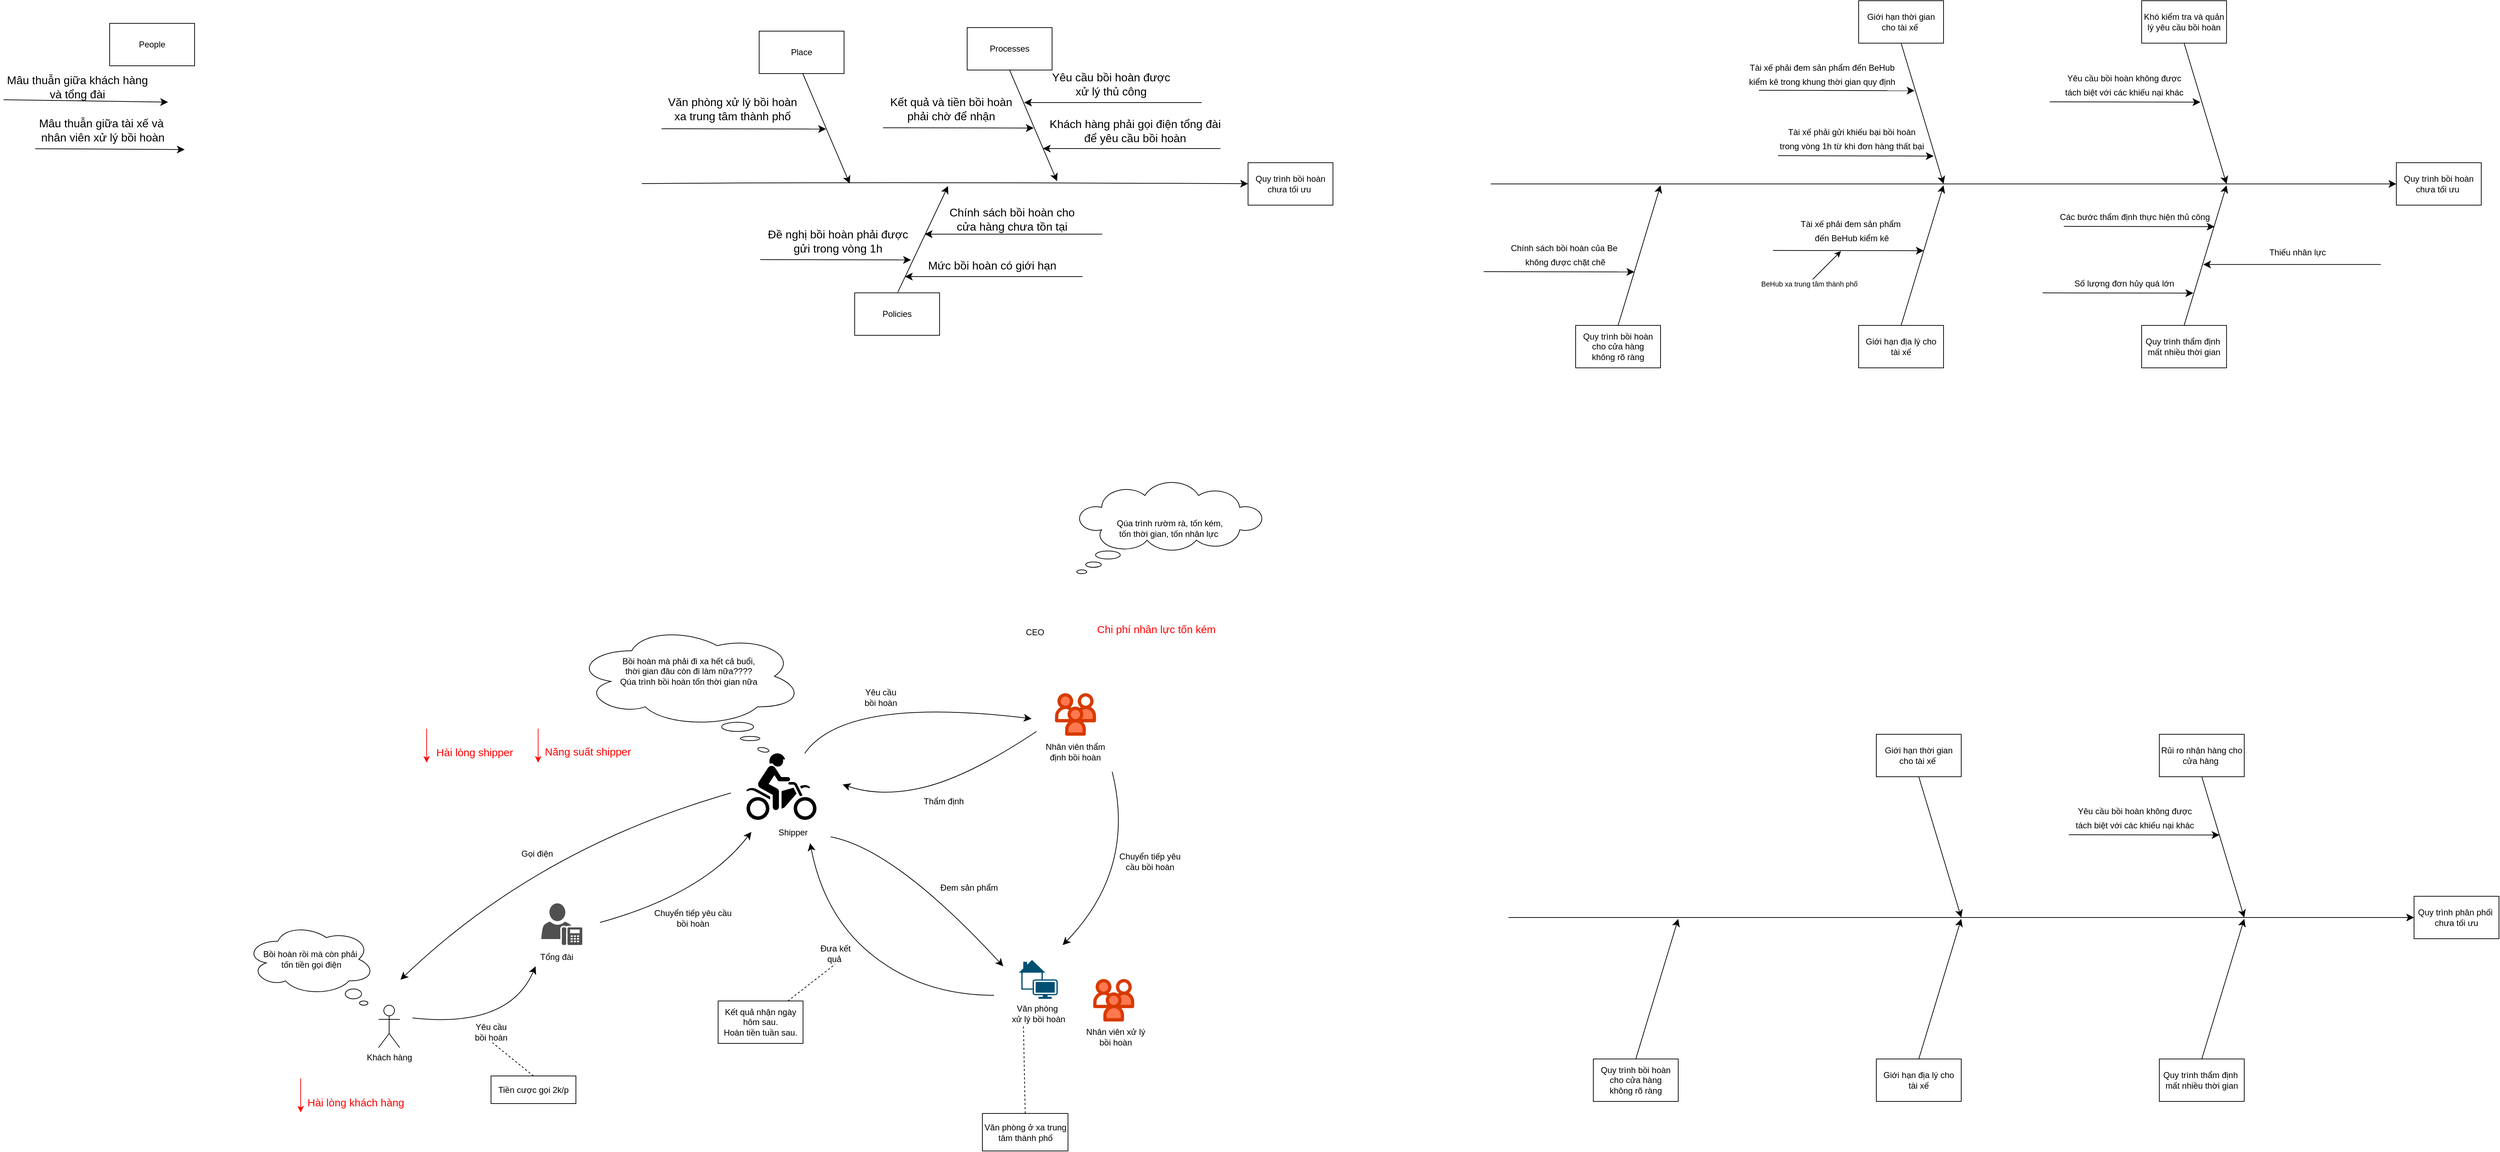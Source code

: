 <mxfile version="26.1.3">
  <diagram name="Page-1" id="skMmWQSyblpexci2RbYU">
    <mxGraphModel dx="2973" dy="1075" grid="1" gridSize="10" guides="1" tooltips="1" connect="1" arrows="1" fold="1" page="0" pageScale="1" pageWidth="850" pageHeight="1100" math="0" shadow="0">
      <root>
        <mxCell id="0" />
        <mxCell id="1" parent="0" />
        <mxCell id="IP3LngXVH1wphO-wjGAb-1" value="Quy trình bồi hoàn chưa tối ưu&amp;nbsp;" style="rounded=0;whiteSpace=wrap;html=1;" parent="1" vertex="1">
          <mxGeometry x="457" y="210" width="120" height="60" as="geometry" />
        </mxCell>
        <mxCell id="IP3LngXVH1wphO-wjGAb-5" value="" style="endArrow=classic;html=1;rounded=0;fontSize=12;startSize=8;endSize=8;curved=1;" parent="1" target="IP3LngXVH1wphO-wjGAb-1" edge="1">
          <mxGeometry width="50" height="50" relative="1" as="geometry">
            <mxPoint x="-400" y="239.528" as="sourcePoint" />
            <mxPoint x="-24" y="104" as="targetPoint" />
            <Array as="points">
              <mxPoint x="-79" y="237" />
            </Array>
          </mxGeometry>
        </mxCell>
        <mxCell id="IP3LngXVH1wphO-wjGAb-7" value="People" style="rounded=0;whiteSpace=wrap;html=1;" parent="1" vertex="1">
          <mxGeometry x="-1152" y="13" width="120" height="60" as="geometry" />
        </mxCell>
        <mxCell id="IP3LngXVH1wphO-wjGAb-8" value="Processes" style="rounded=0;whiteSpace=wrap;html=1;" parent="1" vertex="1">
          <mxGeometry x="60" y="19" width="120" height="60" as="geometry" />
        </mxCell>
        <mxCell id="IP3LngXVH1wphO-wjGAb-10" value="" style="endArrow=classic;html=1;rounded=0;fontSize=12;startSize=8;endSize=8;curved=1;exitX=0.5;exitY=1;exitDx=0;exitDy=0;" parent="1" source="IP3LngXVH1wphO-wjGAb-8" edge="1">
          <mxGeometry width="50" height="50" relative="1" as="geometry">
            <mxPoint x="335" y="122" as="sourcePoint" />
            <mxPoint x="187" y="236" as="targetPoint" />
          </mxGeometry>
        </mxCell>
        <mxCell id="IP3LngXVH1wphO-wjGAb-11" value="" style="endArrow=classic;html=1;rounded=0;fontSize=12;startSize=8;endSize=8;curved=1;" parent="1" edge="1">
          <mxGeometry width="50" height="50" relative="1" as="geometry">
            <mxPoint x="391.5" y="125" as="sourcePoint" />
            <mxPoint x="140.5" y="125" as="targetPoint" />
          </mxGeometry>
        </mxCell>
        <mxCell id="IP3LngXVH1wphO-wjGAb-12" value="Yêu cầu bồi hoàn được&lt;br&gt;xử lý thủ công" style="text;html=1;align=center;verticalAlign=middle;resizable=0;points=[];autosize=1;strokeColor=none;fillColor=none;fontSize=16;" parent="1" vertex="1">
          <mxGeometry x="170.5" y="74" width="185" height="50" as="geometry" />
        </mxCell>
        <mxCell id="IP3LngXVH1wphO-wjGAb-14" value="Mâu thuẫn giữa khách hàng &lt;br&gt;và tổng đài" style="text;html=1;align=center;verticalAlign=middle;resizable=0;points=[];autosize=1;strokeColor=none;fillColor=none;fontSize=16;" parent="1" vertex="1">
          <mxGeometry x="-1307" y="78" width="217" height="50" as="geometry" />
        </mxCell>
        <mxCell id="IP3LngXVH1wphO-wjGAb-15" value="" style="endArrow=classic;html=1;rounded=0;fontSize=12;startSize=8;endSize=8;curved=1;" parent="1" edge="1">
          <mxGeometry width="50" height="50" relative="1" as="geometry">
            <mxPoint x="418" y="190" as="sourcePoint" />
            <mxPoint x="167" y="190" as="targetPoint" />
          </mxGeometry>
        </mxCell>
        <mxCell id="IP3LngXVH1wphO-wjGAb-21" value="" style="endArrow=classic;html=1;rounded=0;fontSize=12;startSize=8;endSize=8;curved=1;" parent="1" edge="1">
          <mxGeometry width="50" height="50" relative="1" as="geometry">
            <mxPoint x="-59" y="160.6" as="sourcePoint" />
            <mxPoint x="154" y="161.01" as="targetPoint" />
          </mxGeometry>
        </mxCell>
        <mxCell id="IP3LngXVH1wphO-wjGAb-22" value="Chính sách bồi hoàn cho&lt;br&gt;cửa hàng chưa tồn tại" style="text;html=1;align=center;verticalAlign=middle;resizable=0;points=[];autosize=1;strokeColor=none;fillColor=none;fontSize=16;" parent="1" vertex="1">
          <mxGeometry x="25" y="265" width="195" height="50" as="geometry" />
        </mxCell>
        <mxCell id="IP3LngXVH1wphO-wjGAb-27" value="Kết quả và tiền bồi hoàn &lt;br&gt;phải&amp;nbsp;chờ để nhận" style="text;html=1;align=center;verticalAlign=middle;resizable=0;points=[];autosize=1;strokeColor=none;fillColor=none;fontSize=16;" parent="1" vertex="1">
          <mxGeometry x="-59" y="109" width="191" height="50" as="geometry" />
        </mxCell>
        <mxCell id="IP3LngXVH1wphO-wjGAb-32" value="Khách hàng phải gọi điện tổng đài&lt;br&gt;để yêu cầu bồi hoàn" style="text;html=1;align=center;verticalAlign=middle;resizable=0;points=[];autosize=1;strokeColor=none;fillColor=none;fontSize=16;" parent="1" vertex="1">
          <mxGeometry x="167" y="140" width="260" height="50" as="geometry" />
        </mxCell>
        <mxCell id="IP3LngXVH1wphO-wjGAb-35" value="" style="endArrow=classic;html=1;rounded=0;fontSize=12;startSize=8;endSize=8;curved=1;" parent="1" edge="1">
          <mxGeometry width="50" height="50" relative="1" as="geometry">
            <mxPoint x="-1302" y="121" as="sourcePoint" />
            <mxPoint x="-1069.5" y="124.41" as="targetPoint" />
          </mxGeometry>
        </mxCell>
        <mxCell id="IP3LngXVH1wphO-wjGAb-36" value="" style="endArrow=classic;html=1;rounded=0;fontSize=12;startSize=8;endSize=8;curved=1;exitX=0.024;exitY=1.025;exitDx=0;exitDy=0;exitPerimeter=0;" parent="1" source="IP3LngXVH1wphO-wjGAb-37" edge="1">
          <mxGeometry width="50" height="50" relative="1" as="geometry">
            <mxPoint x="-1361" y="191" as="sourcePoint" />
            <mxPoint x="-1046" y="191.41" as="targetPoint" />
          </mxGeometry>
        </mxCell>
        <mxCell id="IP3LngXVH1wphO-wjGAb-37" value="Mâu thuẫn giữa tài xế và&amp;nbsp;&lt;br&gt;nhân viên xử lý bồi hoàn" style="text;html=1;align=center;verticalAlign=middle;resizable=0;points=[];autosize=1;strokeColor=none;fillColor=none;fontSize=16;" parent="1" vertex="1">
          <mxGeometry x="-1262" y="139" width="199" height="50" as="geometry" />
        </mxCell>
        <mxCell id="IP3LngXVH1wphO-wjGAb-39" value="Khách hàng" style="shape=umlActor;verticalLabelPosition=bottom;verticalAlign=top;html=1;outlineConnect=0;" parent="1" vertex="1">
          <mxGeometry x="-772" y="1401" width="30" height="60" as="geometry" />
        </mxCell>
        <mxCell id="IP3LngXVH1wphO-wjGAb-44" value="" style="sketch=0;pointerEvents=1;shadow=0;dashed=0;html=1;strokeColor=none;fillColor=#505050;labelPosition=center;verticalLabelPosition=bottom;verticalAlign=top;outlineConnect=0;align=center;shape=mxgraph.office.users.um_enabled_user;" parent="1" vertex="1">
          <mxGeometry x="-542" y="1257" width="58" height="59" as="geometry" />
        </mxCell>
        <mxCell id="IP3LngXVH1wphO-wjGAb-51" value="Tổng đài" style="text;html=1;align=center;verticalAlign=middle;whiteSpace=wrap;rounded=0;" parent="1" vertex="1">
          <mxGeometry x="-550" y="1320" width="60" height="26" as="geometry" />
        </mxCell>
        <mxCell id="IP3LngXVH1wphO-wjGAb-52" value="" style="endArrow=classic;html=1;rounded=0;fontSize=12;startSize=8;endSize=8;curved=1;entryX=0;entryY=1;entryDx=0;entryDy=0;" parent="1" target="IP3LngXVH1wphO-wjGAb-51" edge="1">
          <mxGeometry width="50" height="50" relative="1" as="geometry">
            <mxPoint x="-724" y="1419" as="sourcePoint" />
            <mxPoint x="-631" y="1392" as="targetPoint" />
            <Array as="points">
              <mxPoint x="-588" y="1434" />
            </Array>
          </mxGeometry>
        </mxCell>
        <mxCell id="IP3LngXVH1wphO-wjGAb-53" value="Yêu cầu&amp;nbsp;&lt;br&gt;bồi hoàn&amp;nbsp;" style="text;html=1;align=center;verticalAlign=middle;whiteSpace=wrap;rounded=0;" parent="1" vertex="1">
          <mxGeometry x="-641" y="1424" width="60" height="30" as="geometry" />
        </mxCell>
        <mxCell id="IP3LngXVH1wphO-wjGAb-55" value="" style="shape=mxgraph.signs.sports.dirt_bike;html=1;pointerEvents=1;fillColor=#000000;strokeColor=none;verticalLabelPosition=bottom;verticalAlign=top;align=center;" parent="1" vertex="1">
          <mxGeometry x="-252" y="1045" width="99" height="94" as="geometry" />
        </mxCell>
        <mxCell id="IP3LngXVH1wphO-wjGAb-56" value="Shipper" style="text;html=1;align=center;verticalAlign=middle;whiteSpace=wrap;rounded=0;" parent="1" vertex="1">
          <mxGeometry x="-216.5" y="1142" width="60" height="30" as="geometry" />
        </mxCell>
        <mxCell id="U_PIkrMg_ZQXYNeByQK9-1" value="" style="verticalLabelPosition=bottom;aspect=fixed;html=1;shape=mxgraph.salesforce.employees;" parent="1" vertex="1">
          <mxGeometry x="238" y="1364" width="58.2" height="60" as="geometry" />
        </mxCell>
        <mxCell id="U_PIkrMg_ZQXYNeByQK9-2" value="" style="verticalLabelPosition=bottom;aspect=fixed;html=1;shape=mxgraph.salesforce.employees;" parent="1" vertex="1">
          <mxGeometry x="184" y="960" width="58.2" height="60" as="geometry" />
        </mxCell>
        <mxCell id="U_PIkrMg_ZQXYNeByQK9-3" value="Nhân viên thẩm định bồi hoàn" style="text;html=1;align=center;verticalAlign=middle;whiteSpace=wrap;rounded=0;" parent="1" vertex="1">
          <mxGeometry x="168.1" y="1028" width="90" height="30" as="geometry" />
        </mxCell>
        <mxCell id="U_PIkrMg_ZQXYNeByQK9-6" value="" style="endArrow=classic;html=1;rounded=0;fontSize=12;startSize=8;endSize=8;curved=1;" parent="1" source="IP3LngXVH1wphO-wjGAb-55" edge="1">
          <mxGeometry width="50" height="50" relative="1" as="geometry">
            <mxPoint x="-147" y="1041" as="sourcePoint" />
            <mxPoint x="151" y="996" as="targetPoint" />
            <Array as="points">
              <mxPoint x="-113" y="964" />
            </Array>
          </mxGeometry>
        </mxCell>
        <mxCell id="U_PIkrMg_ZQXYNeByQK9-7" value="Yêu cầu bồi hoàn" style="text;html=1;align=center;verticalAlign=middle;whiteSpace=wrap;rounded=0;" parent="1" vertex="1">
          <mxGeometry x="-92" y="951" width="60" height="30" as="geometry" />
        </mxCell>
        <mxCell id="U_PIkrMg_ZQXYNeByQK9-8" value="" style="endArrow=classic;html=1;rounded=0;fontSize=12;startSize=8;endSize=8;curved=1;" parent="1" edge="1">
          <mxGeometry width="50" height="50" relative="1" as="geometry">
            <mxPoint x="158" y="1014" as="sourcePoint" />
            <mxPoint x="-116" y="1089" as="targetPoint" />
            <Array as="points">
              <mxPoint x="65" y="1076" />
              <mxPoint x="-60" y="1108" />
            </Array>
          </mxGeometry>
        </mxCell>
        <mxCell id="U_PIkrMg_ZQXYNeByQK9-9" value="Thẩm định" style="text;html=1;align=center;verticalAlign=middle;whiteSpace=wrap;rounded=0;" parent="1" vertex="1">
          <mxGeometry x="-3" y="1098" width="60" height="30" as="geometry" />
        </mxCell>
        <mxCell id="U_PIkrMg_ZQXYNeByQK9-10" value="Nhân viên xử lý bồi hoàn" style="text;html=1;align=center;verticalAlign=middle;whiteSpace=wrap;rounded=0;" parent="1" vertex="1">
          <mxGeometry x="219" y="1431" width="102" height="30" as="geometry" />
        </mxCell>
        <mxCell id="U_PIkrMg_ZQXYNeByQK9-17" value="" style="endArrow=classic;html=1;rounded=0;fontSize=12;startSize=8;endSize=8;curved=1;" parent="1" edge="1">
          <mxGeometry width="50" height="50" relative="1" as="geometry">
            <mxPoint x="265" y="1071" as="sourcePoint" />
            <mxPoint x="195" y="1316" as="targetPoint" />
            <Array as="points">
              <mxPoint x="299" y="1209" />
            </Array>
          </mxGeometry>
        </mxCell>
        <mxCell id="U_PIkrMg_ZQXYNeByQK9-19" value="Chuyển tiếp yêu cầu bồi hoàn" style="text;html=1;align=center;verticalAlign=middle;whiteSpace=wrap;rounded=0;" parent="1" vertex="1">
          <mxGeometry x="269" y="1183" width="99" height="30" as="geometry" />
        </mxCell>
        <mxCell id="U_PIkrMg_ZQXYNeByQK9-20" value="" style="endArrow=classic;html=1;rounded=0;fontSize=12;startSize=8;endSize=8;curved=1;" parent="1" edge="1">
          <mxGeometry width="50" height="50" relative="1" as="geometry">
            <mxPoint x="-133" y="1163" as="sourcePoint" />
            <mxPoint x="111" y="1346" as="targetPoint" />
            <Array as="points">
              <mxPoint x="-42" y="1180" />
            </Array>
          </mxGeometry>
        </mxCell>
        <mxCell id="U_PIkrMg_ZQXYNeByQK9-23" value="Đem sản phẩm&amp;nbsp;" style="text;html=1;align=center;verticalAlign=middle;resizable=0;points=[];autosize=1;strokeColor=none;fillColor=none;" parent="1" vertex="1">
          <mxGeometry x="12" y="1222" width="103" height="26" as="geometry" />
        </mxCell>
        <mxCell id="U_PIkrMg_ZQXYNeByQK9-24" value="" style="endArrow=classic;html=1;rounded=0;fontSize=12;startSize=8;endSize=8;curved=1;" parent="1" edge="1">
          <mxGeometry width="50" height="50" relative="1" as="geometry">
            <mxPoint x="98" y="1387" as="sourcePoint" />
            <mxPoint x="-162" y="1172" as="targetPoint" />
            <Array as="points">
              <mxPoint y="1387" />
              <mxPoint x="-141" y="1279" />
            </Array>
          </mxGeometry>
        </mxCell>
        <mxCell id="U_PIkrMg_ZQXYNeByQK9-27" value="Đưa kết quả&amp;nbsp;" style="text;html=1;align=center;verticalAlign=middle;whiteSpace=wrap;rounded=0;" parent="1" vertex="1">
          <mxGeometry x="-156.5" y="1313" width="60" height="30" as="geometry" />
        </mxCell>
        <mxCell id="U_PIkrMg_ZQXYNeByQK9-28" value="" style="endArrow=classic;html=1;rounded=0;fontSize=12;startSize=8;endSize=8;curved=1;entryX=0.5;entryY=1;entryDx=0;entryDy=0;" parent="1" edge="1">
          <mxGeometry width="50" height="50" relative="1" as="geometry">
            <mxPoint x="-459" y="1284" as="sourcePoint" />
            <mxPoint x="-245" y="1156" as="targetPoint" />
            <Array as="points">
              <mxPoint x="-313" y="1244" />
            </Array>
          </mxGeometry>
        </mxCell>
        <mxCell id="U_PIkrMg_ZQXYNeByQK9-32" value="Chuyển tiếp yêu cầu &lt;br&gt;bồi hoàn" style="text;html=1;align=center;verticalAlign=middle;resizable=0;points=[];autosize=1;strokeColor=none;fillColor=none;" parent="1" vertex="1">
          <mxGeometry x="-392" y="1257" width="127" height="41" as="geometry" />
        </mxCell>
        <mxCell id="U_PIkrMg_ZQXYNeByQK9-33" value="" style="endArrow=classic;html=1;rounded=0;fontSize=12;startSize=8;endSize=8;curved=1;" parent="1" edge="1">
          <mxGeometry width="50" height="50" relative="1" as="geometry">
            <mxPoint x="-274" y="1101" as="sourcePoint" />
            <mxPoint x="-741" y="1365" as="targetPoint" />
            <Array as="points">
              <mxPoint x="-547" y="1179" />
            </Array>
          </mxGeometry>
        </mxCell>
        <mxCell id="U_PIkrMg_ZQXYNeByQK9-34" value="Gọi điện&amp;nbsp;" style="text;html=1;align=center;verticalAlign=middle;whiteSpace=wrap;rounded=0;" parent="1" vertex="1">
          <mxGeometry x="-576" y="1172" width="60" height="30" as="geometry" />
        </mxCell>
        <mxCell id="U_PIkrMg_ZQXYNeByQK9-38" value="Bồi hoàn rồi mà còn phải&lt;br&gt;&amp;nbsp;tốn tiền gọi điện" style="ellipse;shape=cloud;whiteSpace=wrap;html=1;" parent="1" vertex="1">
          <mxGeometry x="-960" y="1285" width="183" height="102" as="geometry" />
        </mxCell>
        <mxCell id="U_PIkrMg_ZQXYNeByQK9-40" value="" style="ellipse;whiteSpace=wrap;html=1;" parent="1" vertex="1">
          <mxGeometry x="-819" y="1378" width="23" height="14" as="geometry" />
        </mxCell>
        <mxCell id="U_PIkrMg_ZQXYNeByQK9-41" value="" style="ellipse;whiteSpace=wrap;html=1;" parent="1" vertex="1">
          <mxGeometry x="-799" y="1395" width="12" height="6" as="geometry" />
        </mxCell>
        <mxCell id="U_PIkrMg_ZQXYNeByQK9-43" value="" style="points=[[0.115,0.05,0],[0.335,0,0],[0.98,0.52,0],[1,0.71,0],[0.68,1,0],[0.065,0.76,0],[0,0.33,0],[0.68,0.33,0]];verticalLabelPosition=bottom;sketch=0;html=1;verticalAlign=top;aspect=fixed;align=center;pointerEvents=1;shape=mxgraph.cisco19.home_office;fillColor=#005073;strokeColor=none;" parent="1" vertex="1">
          <mxGeometry x="133" y="1337" width="55" height="55" as="geometry" />
        </mxCell>
        <mxCell id="U_PIkrMg_ZQXYNeByQK9-45" value="Văn phòng&amp;nbsp;&lt;br&gt;xử lý bồi hoàn" style="text;html=1;align=center;verticalAlign=middle;whiteSpace=wrap;rounded=0;" parent="1" vertex="1">
          <mxGeometry x="118.5" y="1398" width="84" height="30" as="geometry" />
        </mxCell>
        <mxCell id="U_PIkrMg_ZQXYNeByQK9-46" value="Văn phòng ở xa trung tâm thành phố" style="rounded=0;whiteSpace=wrap;html=1;" parent="1" vertex="1">
          <mxGeometry x="81.5" y="1554" width="121" height="53" as="geometry" />
        </mxCell>
        <mxCell id="U_PIkrMg_ZQXYNeByQK9-47" value="" style="endArrow=none;dashed=1;html=1;rounded=0;entryX=0.25;entryY=1;entryDx=0;entryDy=0;exitX=0.5;exitY=0;exitDx=0;exitDy=0;" parent="1" source="U_PIkrMg_ZQXYNeByQK9-46" target="U_PIkrMg_ZQXYNeByQK9-45" edge="1">
          <mxGeometry width="50" height="50" relative="1" as="geometry">
            <mxPoint x="180" y="1590" as="sourcePoint" />
            <mxPoint x="230" y="1540" as="targetPoint" />
          </mxGeometry>
        </mxCell>
        <mxCell id="U_PIkrMg_ZQXYNeByQK9-48" value="Tiền cược gọi 2k/p" style="rounded=0;whiteSpace=wrap;html=1;" parent="1" vertex="1">
          <mxGeometry x="-613" y="1501" width="120" height="39" as="geometry" />
        </mxCell>
        <mxCell id="U_PIkrMg_ZQXYNeByQK9-49" value="" style="endArrow=none;dashed=1;html=1;rounded=0;entryX=0.5;entryY=1;entryDx=0;entryDy=0;exitX=0.5;exitY=0;exitDx=0;exitDy=0;" parent="1" source="U_PIkrMg_ZQXYNeByQK9-48" target="IP3LngXVH1wphO-wjGAb-53" edge="1">
          <mxGeometry width="50" height="50" relative="1" as="geometry">
            <mxPoint x="-453" y="1487" as="sourcePoint" />
            <mxPoint x="-403" y="1437" as="targetPoint" />
          </mxGeometry>
        </mxCell>
        <mxCell id="U_PIkrMg_ZQXYNeByQK9-50" value="Bồi hoàn mà phải đi xa hết cả buổi, &lt;br&gt;thời gian đâu còn đi làm nữa????&lt;br&gt;Qúa trình bồi hoàn tốn thời gian nữa&lt;br&gt;&lt;div&gt;&lt;br&gt;&lt;/div&gt;" style="ellipse;shape=cloud;whiteSpace=wrap;html=1;" parent="1" vertex="1">
          <mxGeometry x="-495" y="864" width="323" height="144" as="geometry" />
        </mxCell>
        <mxCell id="U_PIkrMg_ZQXYNeByQK9-51" value="" style="ellipse;whiteSpace=wrap;html=1;" parent="1" vertex="1">
          <mxGeometry x="-287" y="1001" width="45" height="13" as="geometry" />
        </mxCell>
        <mxCell id="U_PIkrMg_ZQXYNeByQK9-52" value="" style="ellipse;whiteSpace=wrap;html=1;" parent="1" vertex="1">
          <mxGeometry x="-260.5" y="1021" width="27.5" height="6" as="geometry" />
        </mxCell>
        <mxCell id="U_PIkrMg_ZQXYNeByQK9-53" value="" style="ellipse;whiteSpace=wrap;html=1;rotation=10;" parent="1" vertex="1">
          <mxGeometry x="-236" y="1037" width="16" height="6" as="geometry" />
        </mxCell>
        <mxCell id="U_PIkrMg_ZQXYNeByQK9-54" value="" style="shape=image;html=1;verticalAlign=top;verticalLabelPosition=bottom;labelBackgroundColor=#ffffff;imageAspect=0;aspect=fixed;image=https://cdn4.iconfinder.com/data/icons/ionicons/512/icon-eye-128.png" parent="1" vertex="1">
          <mxGeometry x="98" y="754" width="128" height="128" as="geometry" />
        </mxCell>
        <mxCell id="U_PIkrMg_ZQXYNeByQK9-56" value="Kết quả nhận ngày hôm sau.&lt;br&gt;Hoàn tiền tuần sau." style="rounded=0;whiteSpace=wrap;html=1;" parent="1" vertex="1">
          <mxGeometry x="-292" y="1395" width="120" height="60" as="geometry" />
        </mxCell>
        <mxCell id="U_PIkrMg_ZQXYNeByQK9-57" value="" style="endArrow=none;dashed=1;html=1;rounded=0;entryX=0.5;entryY=1;entryDx=0;entryDy=0;" parent="1" source="U_PIkrMg_ZQXYNeByQK9-56" target="U_PIkrMg_ZQXYNeByQK9-27" edge="1">
          <mxGeometry width="50" height="50" relative="1" as="geometry">
            <mxPoint x="-156" y="1262" as="sourcePoint" />
            <mxPoint x="-106" y="1212" as="targetPoint" />
          </mxGeometry>
        </mxCell>
        <mxCell id="U_PIkrMg_ZQXYNeByQK9-58" value="CEO" style="text;html=1;align=center;verticalAlign=middle;whiteSpace=wrap;rounded=0;" parent="1" vertex="1">
          <mxGeometry x="126" y="859" width="60" height="30" as="geometry" />
        </mxCell>
        <mxCell id="U_PIkrMg_ZQXYNeByQK9-59" value="Qúa trình rườm rà, tốn kém, &lt;br&gt;tốn thời gian, tốn nhân lực&amp;nbsp;" style="whiteSpace=wrap;html=1;shape=mxgraph.basic.cloud_callout" parent="1" vertex="1">
          <mxGeometry x="215" y="662" width="263" height="129" as="geometry" />
        </mxCell>
        <mxCell id="U_PIkrMg_ZQXYNeByQK9-60" value="&lt;span style=&quot;background-color: light-dark(#ffffff, var(--ge-dark-color, #121212));&quot;&gt;&lt;font style=&quot;color: rgb(255, 0, 0); font-size: 15px;&quot;&gt;Hài lòng khách hàng&lt;/font&gt;&lt;/span&gt;" style="text;html=1;align=center;verticalAlign=middle;whiteSpace=wrap;rounded=0;" parent="1" vertex="1">
          <mxGeometry x="-878" y="1522.5" width="148" height="31.5" as="geometry" />
        </mxCell>
        <mxCell id="U_PIkrMg_ZQXYNeByQK9-61" value="" style="endArrow=classic;html=1;rounded=0;strokeColor=#FF0000;" parent="1" edge="1">
          <mxGeometry width="50" height="50" relative="1" as="geometry">
            <mxPoint x="-882" y="1504.5" as="sourcePoint" />
            <mxPoint x="-882" y="1552.5" as="targetPoint" />
          </mxGeometry>
        </mxCell>
        <mxCell id="U_PIkrMg_ZQXYNeByQK9-62" value="&lt;span style=&quot;background-color: light-dark(#ffffff, var(--ge-dark-color, #121212));&quot;&gt;&lt;font style=&quot;color: rgb(255, 0, 0); font-size: 15px;&quot;&gt;Năng suất shipper&lt;/font&gt;&lt;/span&gt;" style="text;html=1;align=center;verticalAlign=middle;whiteSpace=wrap;rounded=0;" parent="1" vertex="1">
          <mxGeometry x="-550" y="1026.5" width="148" height="31.5" as="geometry" />
        </mxCell>
        <mxCell id="U_PIkrMg_ZQXYNeByQK9-63" value="&lt;span style=&quot;background-color: light-dark(#ffffff, var(--ge-dark-color, #121212));&quot;&gt;&lt;font style=&quot;color: rgb(255, 0, 0); font-size: 15px;&quot;&gt;Hài lòng shipper&lt;/font&gt;&lt;/span&gt;" style="text;html=1;align=center;verticalAlign=middle;whiteSpace=wrap;rounded=0;" parent="1" vertex="1">
          <mxGeometry x="-710" y="1027.25" width="148" height="31.5" as="geometry" />
        </mxCell>
        <mxCell id="U_PIkrMg_ZQXYNeByQK9-67" value="" style="endArrow=classic;html=1;rounded=0;strokeColor=#FF0000;" parent="1" edge="1">
          <mxGeometry width="50" height="50" relative="1" as="geometry">
            <mxPoint x="-546.36" y="1010" as="sourcePoint" />
            <mxPoint x="-546.36" y="1058" as="targetPoint" />
          </mxGeometry>
        </mxCell>
        <mxCell id="U_PIkrMg_ZQXYNeByQK9-68" value="" style="endArrow=classic;html=1;rounded=0;strokeColor=#FF0000;" parent="1" edge="1">
          <mxGeometry width="50" height="50" relative="1" as="geometry">
            <mxPoint x="-704" y="1010" as="sourcePoint" />
            <mxPoint x="-704" y="1058" as="targetPoint" />
          </mxGeometry>
        </mxCell>
        <mxCell id="U_PIkrMg_ZQXYNeByQK9-69" value="&lt;span style=&quot;background-color: light-dark(#ffffff, var(--ge-dark-color, #121212));&quot;&gt;&lt;font style=&quot;color: rgb(255, 0, 0); font-size: 15px;&quot;&gt;Chi phí nhân lực tốn kém&lt;/font&gt;&lt;/span&gt;" style="text;html=1;align=center;verticalAlign=middle;whiteSpace=wrap;rounded=0;" parent="1" vertex="1">
          <mxGeometry x="238" y="853" width="179" height="31.5" as="geometry" />
        </mxCell>
        <mxCell id="-tskYSFvkNlBVMREnxVG-7" value="" style="endArrow=classic;html=1;rounded=0;fontSize=12;startSize=8;endSize=8;curved=1;exitX=0.5;exitY=1;exitDx=0;exitDy=0;" edge="1" parent="1">
          <mxGeometry width="50" height="50" relative="1" as="geometry">
            <mxPoint x="-173" y="82.5" as="sourcePoint" />
            <mxPoint x="-106" y="239.5" as="targetPoint" />
          </mxGeometry>
        </mxCell>
        <mxCell id="-tskYSFvkNlBVMREnxVG-9" value="Place" style="rounded=0;whiteSpace=wrap;html=1;" vertex="1" parent="1">
          <mxGeometry x="-234" y="24" width="120" height="60" as="geometry" />
        </mxCell>
        <mxCell id="-tskYSFvkNlBVMREnxVG-11" value="Policies" style="rounded=0;whiteSpace=wrap;html=1;" vertex="1" parent="1">
          <mxGeometry x="-99" y="394" width="120" height="60" as="geometry" />
        </mxCell>
        <mxCell id="-tskYSFvkNlBVMREnxVG-12" value="" style="endArrow=classic;html=1;rounded=0;fontSize=12;startSize=8;endSize=8;curved=1;" edge="1" parent="1">
          <mxGeometry width="50" height="50" relative="1" as="geometry">
            <mxPoint x="251" y="311.0" as="sourcePoint" />
            <mxPoint y="311.0" as="targetPoint" />
          </mxGeometry>
        </mxCell>
        <mxCell id="-tskYSFvkNlBVMREnxVG-13" value="" style="endArrow=classic;html=1;rounded=0;fontSize=12;startSize=8;endSize=8;curved=1;" edge="1" parent="1">
          <mxGeometry width="50" height="50" relative="1" as="geometry">
            <mxPoint x="223" y="371" as="sourcePoint" />
            <mxPoint x="-28" y="371" as="targetPoint" />
          </mxGeometry>
        </mxCell>
        <mxCell id="-tskYSFvkNlBVMREnxVG-14" value="Mức bồi hoàn có giới hạn" style="text;html=1;align=center;verticalAlign=middle;resizable=0;points=[];autosize=1;strokeColor=none;fillColor=none;fontSize=16;" vertex="1" parent="1">
          <mxGeometry x="-5" y="339" width="199" height="31" as="geometry" />
        </mxCell>
        <mxCell id="-tskYSFvkNlBVMREnxVG-15" value="Đề nghị bồi hoàn phải được&lt;br&gt;gửi trong vòng 1h" style="text;html=1;align=center;verticalAlign=middle;resizable=0;points=[];autosize=1;strokeColor=none;fillColor=none;fontSize=16;" vertex="1" parent="1">
          <mxGeometry x="-231" y="296" width="216" height="50" as="geometry" />
        </mxCell>
        <mxCell id="-tskYSFvkNlBVMREnxVG-16" value="" style="endArrow=classic;html=1;rounded=0;fontSize=12;startSize=8;endSize=8;curved=1;" edge="1" parent="1">
          <mxGeometry width="50" height="50" relative="1" as="geometry">
            <mxPoint x="-232.5" y="347" as="sourcePoint" />
            <mxPoint x="-19.5" y="347.41" as="targetPoint" />
          </mxGeometry>
        </mxCell>
        <mxCell id="-tskYSFvkNlBVMREnxVG-18" value="" style="endArrow=classic;html=1;rounded=0;fontSize=12;startSize=8;endSize=8;curved=1;exitX=0.5;exitY=0;exitDx=0;exitDy=0;" edge="1" parent="1">
          <mxGeometry width="50" height="50" relative="1" as="geometry">
            <mxPoint x="-38" y="393" as="sourcePoint" />
            <mxPoint x="33" y="243" as="targetPoint" />
          </mxGeometry>
        </mxCell>
        <mxCell id="-tskYSFvkNlBVMREnxVG-24" value="" style="endArrow=classic;html=1;rounded=0;fontSize=12;startSize=8;endSize=8;curved=1;" edge="1" parent="1">
          <mxGeometry width="50" height="50" relative="1" as="geometry">
            <mxPoint x="-372" y="162" as="sourcePoint" />
            <mxPoint x="-139.5" y="162.41" as="targetPoint" />
          </mxGeometry>
        </mxCell>
        <mxCell id="-tskYSFvkNlBVMREnxVG-25" value="Văn phòng xử lý bồi hoàn&lt;br&gt;xa trung tâm thành phố" style="text;html=1;align=center;verticalAlign=middle;resizable=0;points=[];autosize=1;strokeColor=none;fillColor=none;fontSize=16;" vertex="1" parent="1">
          <mxGeometry x="-372" y="109" width="200" height="50" as="geometry" />
        </mxCell>
        <mxCell id="-tskYSFvkNlBVMREnxVG-27" value="Quy trình bồi hoàn chưa tối ưu&amp;nbsp;" style="rounded=0;whiteSpace=wrap;html=1;" vertex="1" parent="1">
          <mxGeometry x="2080" y="210" width="120" height="60" as="geometry" />
        </mxCell>
        <mxCell id="-tskYSFvkNlBVMREnxVG-28" value="" style="endArrow=classic;html=1;rounded=0;fontSize=12;startSize=8;endSize=8;curved=1;" edge="1" parent="1" target="-tskYSFvkNlBVMREnxVG-27">
          <mxGeometry width="50" height="50" relative="1" as="geometry">
            <mxPoint x="800" y="240.042" as="sourcePoint" />
            <mxPoint x="1501" y="107.5" as="targetPoint" />
            <Array as="points">
              <mxPoint x="1446" y="240.5" />
            </Array>
          </mxGeometry>
        </mxCell>
        <mxCell id="-tskYSFvkNlBVMREnxVG-29" value="Khó kiểm tra và quản&lt;br&gt;lý yêu cầu bồi hoàn" style="rounded=0;whiteSpace=wrap;html=1;" vertex="1" parent="1">
          <mxGeometry x="1720" y="-19" width="120" height="60" as="geometry" />
        </mxCell>
        <mxCell id="-tskYSFvkNlBVMREnxVG-30" value="" style="endArrow=classic;html=1;rounded=0;fontSize=12;startSize=8;endSize=8;curved=1;exitX=0.5;exitY=1;exitDx=0;exitDy=0;" edge="1" parent="1" source="-tskYSFvkNlBVMREnxVG-29">
          <mxGeometry width="50" height="50" relative="1" as="geometry">
            <mxPoint x="1860" y="125.5" as="sourcePoint" />
            <mxPoint x="1840" y="240" as="targetPoint" />
          </mxGeometry>
        </mxCell>
        <mxCell id="-tskYSFvkNlBVMREnxVG-34" value="" style="endArrow=classic;html=1;rounded=0;fontSize=12;startSize=8;endSize=8;curved=1;" edge="1" parent="1">
          <mxGeometry width="50" height="50" relative="1" as="geometry">
            <mxPoint x="1590" y="124.0" as="sourcePoint" />
            <mxPoint x="1803" y="124.41" as="targetPoint" />
          </mxGeometry>
        </mxCell>
        <mxCell id="-tskYSFvkNlBVMREnxVG-40" value="Quy trình thẩm định&amp;nbsp;&lt;br&gt;mất nhiều thời gian" style="rounded=0;whiteSpace=wrap;html=1;" vertex="1" parent="1">
          <mxGeometry x="1720" y="440" width="120" height="60" as="geometry" />
        </mxCell>
        <mxCell id="-tskYSFvkNlBVMREnxVG-44" value="&lt;span style=&quot;font-size: 12px;&quot;&gt;Yêu cầu bồi hoàn không được&lt;br&gt;tách biệt với các khiếu nại khác&lt;/span&gt;" style="text;html=1;align=center;verticalAlign=middle;resizable=0;points=[];autosize=1;strokeColor=none;fillColor=none;fontSize=16;" vertex="1" parent="1">
          <mxGeometry x="1600" y="74" width="190" height="50" as="geometry" />
        </mxCell>
        <mxCell id="-tskYSFvkNlBVMREnxVG-46" value="" style="endArrow=classic;html=1;rounded=0;fontSize=12;startSize=8;endSize=8;curved=1;exitX=0.5;exitY=0;exitDx=0;exitDy=0;" edge="1" parent="1" source="-tskYSFvkNlBVMREnxVG-40">
          <mxGeometry width="50" height="50" relative="1" as="geometry">
            <mxPoint x="1785" y="392" as="sourcePoint" />
            <mxPoint x="1840" y="242" as="targetPoint" />
          </mxGeometry>
        </mxCell>
        <mxCell id="-tskYSFvkNlBVMREnxVG-54" value="" style="endArrow=classic;html=1;rounded=0;fontSize=12;startSize=8;endSize=8;curved=1;" edge="1" parent="1">
          <mxGeometry width="50" height="50" relative="1" as="geometry">
            <mxPoint x="1580" y="394" as="sourcePoint" />
            <mxPoint x="1793" y="394.41" as="targetPoint" />
          </mxGeometry>
        </mxCell>
        <mxCell id="-tskYSFvkNlBVMREnxVG-55" value="&lt;span style=&quot;font-size: 12px;&quot;&gt;Các bước thẩm định thực hiện thủ công&lt;/span&gt;" style="text;html=1;align=center;verticalAlign=middle;resizable=0;points=[];autosize=1;strokeColor=none;fillColor=none;fontSize=16;" vertex="1" parent="1">
          <mxGeometry x="1590" y="270" width="240" height="30" as="geometry" />
        </mxCell>
        <mxCell id="-tskYSFvkNlBVMREnxVG-56" value="" style="endArrow=classic;html=1;rounded=0;fontSize=12;startSize=8;endSize=8;curved=1;" edge="1" parent="1">
          <mxGeometry width="50" height="50" relative="1" as="geometry">
            <mxPoint x="1610" y="300" as="sourcePoint" />
            <mxPoint x="1823" y="300.41" as="targetPoint" />
          </mxGeometry>
        </mxCell>
        <mxCell id="-tskYSFvkNlBVMREnxVG-57" value="&lt;span style=&quot;font-size: 12px;&quot;&gt;Số lượng đơn hủy quá lớn&lt;/span&gt;" style="text;html=1;align=center;verticalAlign=middle;resizable=0;points=[];autosize=1;strokeColor=none;fillColor=none;fontSize=16;" vertex="1" parent="1">
          <mxGeometry x="1615" y="364" width="160" height="30" as="geometry" />
        </mxCell>
        <mxCell id="-tskYSFvkNlBVMREnxVG-59" value="" style="endArrow=classic;html=1;rounded=0;fontSize=12;startSize=8;endSize=8;curved=1;" edge="1" parent="1">
          <mxGeometry width="50" height="50" relative="1" as="geometry">
            <mxPoint x="2058" y="353.91" as="sourcePoint" />
            <mxPoint x="1807" y="353.91" as="targetPoint" />
          </mxGeometry>
        </mxCell>
        <mxCell id="-tskYSFvkNlBVMREnxVG-60" value="&lt;span style=&quot;font-size: 12px;&quot;&gt;Thiếu nhân lực&lt;/span&gt;" style="text;html=1;align=center;verticalAlign=middle;resizable=0;points=[];autosize=1;strokeColor=none;fillColor=none;fontSize=16;" vertex="1" parent="1">
          <mxGeometry x="1890" y="320" width="100" height="30" as="geometry" />
        </mxCell>
        <mxCell id="-tskYSFvkNlBVMREnxVG-61" value="Giới hạn thời gian cho tài xế&amp;nbsp;" style="rounded=0;whiteSpace=wrap;html=1;" vertex="1" parent="1">
          <mxGeometry x="1320" y="-19" width="120" height="60" as="geometry" />
        </mxCell>
        <mxCell id="-tskYSFvkNlBVMREnxVG-62" value="" style="endArrow=classic;html=1;rounded=0;fontSize=12;startSize=8;endSize=8;curved=1;" edge="1" parent="1">
          <mxGeometry width="50" height="50" relative="1" as="geometry">
            <mxPoint x="1179" y="107.57" as="sourcePoint" />
            <mxPoint x="1399" y="108.19" as="targetPoint" />
          </mxGeometry>
        </mxCell>
        <mxCell id="-tskYSFvkNlBVMREnxVG-63" value="&lt;span style=&quot;font-size: 12px;&quot;&gt;Tài xế phải đem sản phẩm&amp;nbsp;&lt;br&gt;đến BeHub kiểm kê&lt;/span&gt;" style="text;html=1;align=center;verticalAlign=middle;resizable=0;points=[];autosize=1;strokeColor=none;fillColor=none;fontSize=16;" vertex="1" parent="1">
          <mxGeometry x="1225" y="280" width="170" height="50" as="geometry" />
        </mxCell>
        <mxCell id="-tskYSFvkNlBVMREnxVG-64" value="" style="endArrow=classic;html=1;rounded=0;fontSize=12;startSize=8;endSize=8;curved=1;exitX=0.5;exitY=1;exitDx=0;exitDy=0;" edge="1" parent="1">
          <mxGeometry width="50" height="50" relative="1" as="geometry">
            <mxPoint x="1380" y="41" as="sourcePoint" />
            <mxPoint x="1440" y="240" as="targetPoint" />
          </mxGeometry>
        </mxCell>
        <mxCell id="-tskYSFvkNlBVMREnxVG-66" value="" style="endArrow=classic;html=1;rounded=0;fontSize=12;startSize=8;endSize=8;curved=1;exitX=0.5;exitY=0;exitDx=0;exitDy=0;" edge="1" parent="1">
          <mxGeometry width="50" height="50" relative="1" as="geometry">
            <mxPoint x="1380" y="440" as="sourcePoint" />
            <mxPoint x="1440" y="242" as="targetPoint" />
          </mxGeometry>
        </mxCell>
        <mxCell id="-tskYSFvkNlBVMREnxVG-67" value="Giới hạn địa lý cho&lt;div&gt;tài xế&lt;/div&gt;" style="rounded=0;whiteSpace=wrap;html=1;" vertex="1" parent="1">
          <mxGeometry x="1320" y="440" width="120" height="60" as="geometry" />
        </mxCell>
        <mxCell id="-tskYSFvkNlBVMREnxVG-68" value="" style="endArrow=classic;html=1;rounded=0;" edge="1" parent="1">
          <mxGeometry width="50" height="50" relative="1" as="geometry">
            <mxPoint x="1255" y="375" as="sourcePoint" />
            <mxPoint x="1295" y="335" as="targetPoint" />
          </mxGeometry>
        </mxCell>
        <mxCell id="-tskYSFvkNlBVMREnxVG-69" value="&lt;font style=&quot;font-size: 10px;&quot;&gt;BeHub xa trung tâm thành phố&lt;/font&gt;" style="text;html=1;align=center;verticalAlign=middle;resizable=0;points=[];autosize=1;strokeColor=none;fillColor=none;fontSize=16;" vertex="1" parent="1">
          <mxGeometry x="1170" y="364" width="160" height="30" as="geometry" />
        </mxCell>
        <mxCell id="-tskYSFvkNlBVMREnxVG-74" value="" style="endArrow=classic;html=1;rounded=0;fontSize=12;startSize=8;endSize=8;curved=1;" edge="1" parent="1">
          <mxGeometry width="50" height="50" relative="1" as="geometry">
            <mxPoint x="1199" y="334.0" as="sourcePoint" />
            <mxPoint x="1412" y="334.41" as="targetPoint" />
          </mxGeometry>
        </mxCell>
        <mxCell id="-tskYSFvkNlBVMREnxVG-75" value="&lt;span style=&quot;font-size: 12px;&quot;&gt;Tài xế phải đem sản phẩm đến BeHub&lt;br&gt;kiểm kê trong khung thời gian quy định&lt;/span&gt;" style="text;html=1;align=center;verticalAlign=middle;resizable=0;points=[];autosize=1;strokeColor=none;fillColor=none;fontSize=16;" vertex="1" parent="1">
          <mxGeometry x="1153" y="58.57" width="230" height="50" as="geometry" />
        </mxCell>
        <mxCell id="-tskYSFvkNlBVMREnxVG-77" value="&lt;span style=&quot;font-size: 12px;&quot;&gt;Tài xế phải gửi khiếu bại bồi hoàn&lt;br&gt;trong vòng 1h từ khi đơn hàng thất bại&lt;/span&gt;" style="text;html=1;align=center;verticalAlign=middle;resizable=0;points=[];autosize=1;strokeColor=none;fillColor=none;fontSize=16;" vertex="1" parent="1">
          <mxGeometry x="1195" y="150" width="230" height="50" as="geometry" />
        </mxCell>
        <mxCell id="-tskYSFvkNlBVMREnxVG-78" value="" style="endArrow=classic;html=1;rounded=0;fontSize=12;startSize=8;endSize=8;curved=1;exitX=0.5;exitY=0;exitDx=0;exitDy=0;" edge="1" parent="1">
          <mxGeometry width="50" height="50" relative="1" as="geometry">
            <mxPoint x="980" y="440" as="sourcePoint" />
            <mxPoint x="1040" y="242" as="targetPoint" />
          </mxGeometry>
        </mxCell>
        <mxCell id="-tskYSFvkNlBVMREnxVG-79" value="Quy trình bồi hoàn cho cửa hàng&lt;br&gt;không rõ ràng" style="rounded=0;whiteSpace=wrap;html=1;" vertex="1" parent="1">
          <mxGeometry x="920" y="440" width="120" height="60" as="geometry" />
        </mxCell>
        <mxCell id="-tskYSFvkNlBVMREnxVG-80" value="" style="endArrow=classic;html=1;rounded=0;fontSize=12;startSize=8;endSize=8;curved=1;" edge="1" parent="1">
          <mxGeometry width="50" height="50" relative="1" as="geometry">
            <mxPoint x="790" y="364.0" as="sourcePoint" />
            <mxPoint x="1003" y="364.41" as="targetPoint" />
          </mxGeometry>
        </mxCell>
        <mxCell id="-tskYSFvkNlBVMREnxVG-81" value="&lt;span style=&quot;font-size: 12px;&quot;&gt;Chính sách bồi hoàn của Be&amp;nbsp;&lt;br&gt;không được chặt chẽ&lt;/span&gt;" style="text;html=1;align=center;verticalAlign=middle;resizable=0;points=[];autosize=1;strokeColor=none;fillColor=none;fontSize=16;" vertex="1" parent="1">
          <mxGeometry x="815" y="314" width="180" height="50" as="geometry" />
        </mxCell>
        <mxCell id="-tskYSFvkNlBVMREnxVG-82" value="" style="endArrow=classic;html=1;rounded=0;fontSize=12;startSize=8;endSize=8;curved=1;" edge="1" parent="1">
          <mxGeometry width="50" height="50" relative="1" as="geometry">
            <mxPoint x="1206" y="200" as="sourcePoint" />
            <mxPoint x="1426" y="200.62" as="targetPoint" />
          </mxGeometry>
        </mxCell>
        <mxCell id="-tskYSFvkNlBVMREnxVG-83" value="Quy trình phân phối&amp;nbsp;&lt;br&gt;chưa tối ưu" style="rounded=0;whiteSpace=wrap;html=1;" vertex="1" parent="1">
          <mxGeometry x="2105" y="1247" width="120" height="60" as="geometry" />
        </mxCell>
        <mxCell id="-tskYSFvkNlBVMREnxVG-84" value="" style="endArrow=classic;html=1;rounded=0;fontSize=12;startSize=8;endSize=8;curved=1;" edge="1" parent="1" target="-tskYSFvkNlBVMREnxVG-83">
          <mxGeometry width="50" height="50" relative="1" as="geometry">
            <mxPoint x="825" y="1277.042" as="sourcePoint" />
            <mxPoint x="1526" y="1144.5" as="targetPoint" />
            <Array as="points">
              <mxPoint x="1471" y="1277.5" />
            </Array>
          </mxGeometry>
        </mxCell>
        <mxCell id="-tskYSFvkNlBVMREnxVG-85" value="Rủi ro nhận hàng cho cửa hàng&amp;nbsp;" style="rounded=0;whiteSpace=wrap;html=1;" vertex="1" parent="1">
          <mxGeometry x="1745" y="1018" width="120" height="60" as="geometry" />
        </mxCell>
        <mxCell id="-tskYSFvkNlBVMREnxVG-86" value="" style="endArrow=classic;html=1;rounded=0;fontSize=12;startSize=8;endSize=8;curved=1;exitX=0.5;exitY=1;exitDx=0;exitDy=0;" edge="1" parent="1" source="-tskYSFvkNlBVMREnxVG-85">
          <mxGeometry width="50" height="50" relative="1" as="geometry">
            <mxPoint x="1885" y="1162.5" as="sourcePoint" />
            <mxPoint x="1865" y="1277" as="targetPoint" />
          </mxGeometry>
        </mxCell>
        <mxCell id="-tskYSFvkNlBVMREnxVG-88" value="Quy trình thẩm định&amp;nbsp;&lt;br&gt;mất nhiều thời gian" style="rounded=0;whiteSpace=wrap;html=1;" vertex="1" parent="1">
          <mxGeometry x="1745" y="1477" width="120" height="60" as="geometry" />
        </mxCell>
        <mxCell id="-tskYSFvkNlBVMREnxVG-90" value="" style="endArrow=classic;html=1;rounded=0;fontSize=12;startSize=8;endSize=8;curved=1;exitX=0.5;exitY=0;exitDx=0;exitDy=0;" edge="1" parent="1" source="-tskYSFvkNlBVMREnxVG-88">
          <mxGeometry width="50" height="50" relative="1" as="geometry">
            <mxPoint x="1810" y="1429" as="sourcePoint" />
            <mxPoint x="1865" y="1279" as="targetPoint" />
          </mxGeometry>
        </mxCell>
        <mxCell id="-tskYSFvkNlBVMREnxVG-91" value="" style="endArrow=classic;html=1;rounded=0;fontSize=12;startSize=8;endSize=8;curved=1;" edge="1" parent="1">
          <mxGeometry width="50" height="50" relative="1" as="geometry">
            <mxPoint x="1617" y="1160" as="sourcePoint" />
            <mxPoint x="1830" y="1160.41" as="targetPoint" />
          </mxGeometry>
        </mxCell>
        <mxCell id="-tskYSFvkNlBVMREnxVG-97" value="Giới hạn thời gian cho tài xế&amp;nbsp;" style="rounded=0;whiteSpace=wrap;html=1;" vertex="1" parent="1">
          <mxGeometry x="1345" y="1018" width="120" height="60" as="geometry" />
        </mxCell>
        <mxCell id="-tskYSFvkNlBVMREnxVG-100" value="" style="endArrow=classic;html=1;rounded=0;fontSize=12;startSize=8;endSize=8;curved=1;exitX=0.5;exitY=1;exitDx=0;exitDy=0;" edge="1" parent="1">
          <mxGeometry width="50" height="50" relative="1" as="geometry">
            <mxPoint x="1405" y="1078" as="sourcePoint" />
            <mxPoint x="1465" y="1277" as="targetPoint" />
          </mxGeometry>
        </mxCell>
        <mxCell id="-tskYSFvkNlBVMREnxVG-101" value="" style="endArrow=classic;html=1;rounded=0;fontSize=12;startSize=8;endSize=8;curved=1;exitX=0.5;exitY=0;exitDx=0;exitDy=0;" edge="1" parent="1">
          <mxGeometry width="50" height="50" relative="1" as="geometry">
            <mxPoint x="1405" y="1477" as="sourcePoint" />
            <mxPoint x="1465" y="1279" as="targetPoint" />
          </mxGeometry>
        </mxCell>
        <mxCell id="-tskYSFvkNlBVMREnxVG-102" value="Giới hạn địa lý cho&lt;div&gt;tài xế&lt;/div&gt;" style="rounded=0;whiteSpace=wrap;html=1;" vertex="1" parent="1">
          <mxGeometry x="1345" y="1477" width="120" height="60" as="geometry" />
        </mxCell>
        <mxCell id="-tskYSFvkNlBVMREnxVG-108" value="" style="endArrow=classic;html=1;rounded=0;fontSize=12;startSize=8;endSize=8;curved=1;exitX=0.5;exitY=0;exitDx=0;exitDy=0;" edge="1" parent="1">
          <mxGeometry width="50" height="50" relative="1" as="geometry">
            <mxPoint x="1005" y="1477" as="sourcePoint" />
            <mxPoint x="1065" y="1279" as="targetPoint" />
          </mxGeometry>
        </mxCell>
        <mxCell id="-tskYSFvkNlBVMREnxVG-109" value="Quy trình bồi hoàn cho cửa hàng&lt;br&gt;không rõ ràng" style="rounded=0;whiteSpace=wrap;html=1;" vertex="1" parent="1">
          <mxGeometry x="945" y="1477" width="120" height="60" as="geometry" />
        </mxCell>
        <mxCell id="-tskYSFvkNlBVMREnxVG-113" value="&lt;span style=&quot;font-size: 12px;&quot;&gt;Yêu cầu bồi hoàn không được&lt;br&gt;tách biệt với các khiếu nại khác&lt;/span&gt;" style="text;html=1;align=center;verticalAlign=middle;resizable=0;points=[];autosize=1;strokeColor=none;fillColor=none;fontSize=16;" vertex="1" parent="1">
          <mxGeometry x="1615" y="1110" width="190" height="50" as="geometry" />
        </mxCell>
      </root>
    </mxGraphModel>
  </diagram>
</mxfile>
